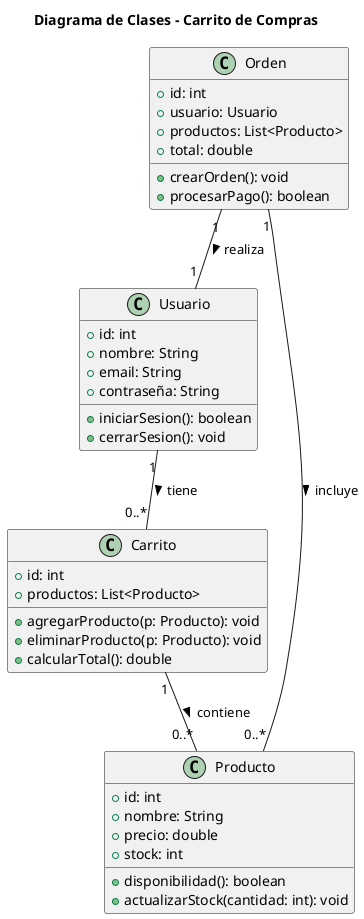 @startuml
title Diagrama de Clases - Carrito de Compras

class Usuario {
    +id: int
    +nombre: String
    +email: String
    +contraseña: String
    +iniciarSesion(): boolean
    +cerrarSesion(): void
}

class Producto {
    +id: int
    +nombre: String
    +precio: double
    +stock: int
    +disponibilidad(): boolean
    +actualizarStock(cantidad: int): void
}

class Carrito {
    +id: int
    +productos: List<Producto>
    +agregarProducto(p: Producto): void
    +eliminarProducto(p: Producto): void
    +calcularTotal(): double
}

class Orden {
    +id: int
    +usuario: Usuario
    +productos: List<Producto>
    +total: double
    +crearOrden(): void
    +procesarPago(): boolean
}

Usuario "1" -- "0..*" Carrito : tiene >
Carrito "1" -- "0..*" Producto : contiene >
Orden "1" -- "1" Usuario : realiza >
Orden "1" -- "0..*" Producto : incluye >

@enduml
